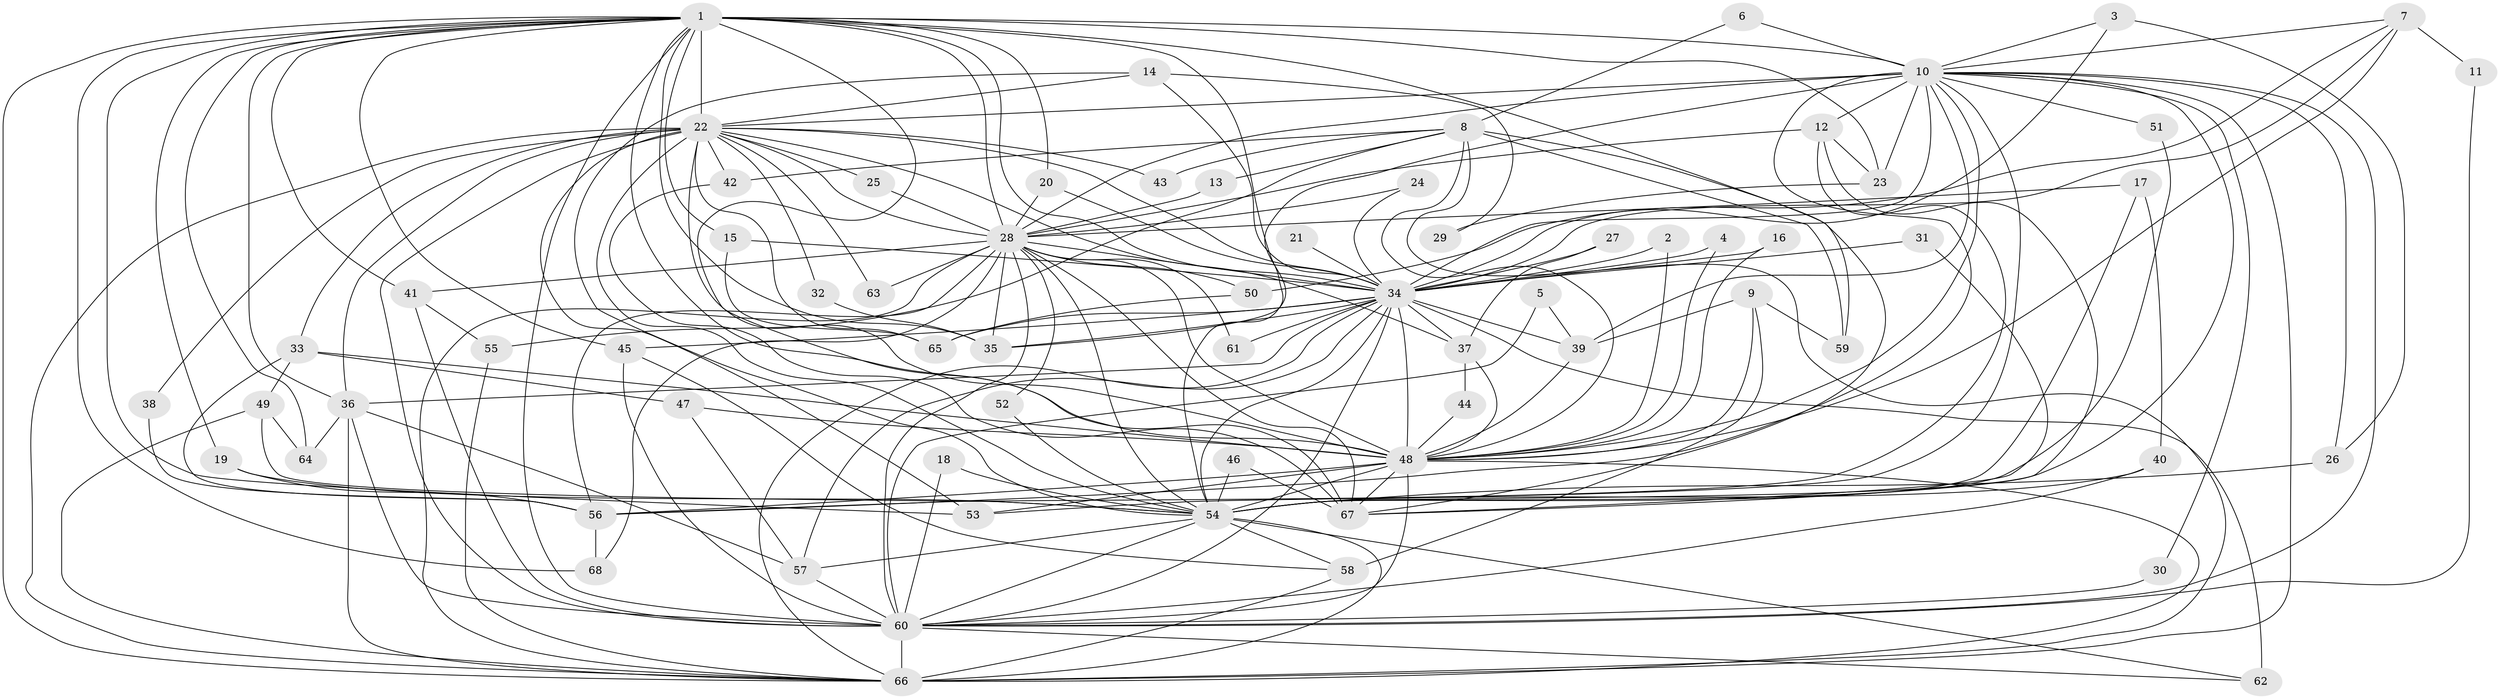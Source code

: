 // original degree distribution, {15: 0.007352941176470588, 28: 0.014705882352941176, 29: 0.007352941176470588, 25: 0.022058823529411766, 17: 0.007352941176470588, 20: 0.007352941176470588, 35: 0.007352941176470588, 6: 0.022058823529411766, 3: 0.22058823529411764, 5: 0.04411764705882353, 4: 0.058823529411764705, 2: 0.5588235294117647, 10: 0.007352941176470588, 8: 0.007352941176470588, 7: 0.007352941176470588}
// Generated by graph-tools (version 1.1) at 2025/01/03/09/25 03:01:24]
// undirected, 68 vertices, 191 edges
graph export_dot {
graph [start="1"]
  node [color=gray90,style=filled];
  1;
  2;
  3;
  4;
  5;
  6;
  7;
  8;
  9;
  10;
  11;
  12;
  13;
  14;
  15;
  16;
  17;
  18;
  19;
  20;
  21;
  22;
  23;
  24;
  25;
  26;
  27;
  28;
  29;
  30;
  31;
  32;
  33;
  34;
  35;
  36;
  37;
  38;
  39;
  40;
  41;
  42;
  43;
  44;
  45;
  46;
  47;
  48;
  49;
  50;
  51;
  52;
  53;
  54;
  55;
  56;
  57;
  58;
  59;
  60;
  61;
  62;
  63;
  64;
  65;
  66;
  67;
  68;
  1 -- 10 [weight=3.0];
  1 -- 15 [weight=1.0];
  1 -- 19 [weight=1.0];
  1 -- 20 [weight=1.0];
  1 -- 22 [weight=3.0];
  1 -- 23 [weight=1.0];
  1 -- 28 [weight=2.0];
  1 -- 34 [weight=2.0];
  1 -- 35 [weight=1.0];
  1 -- 36 [weight=1.0];
  1 -- 41 [weight=1.0];
  1 -- 45 [weight=2.0];
  1 -- 48 [weight=2.0];
  1 -- 53 [weight=1.0];
  1 -- 54 [weight=3.0];
  1 -- 59 [weight=1.0];
  1 -- 60 [weight=2.0];
  1 -- 64 [weight=1.0];
  1 -- 66 [weight=2.0];
  1 -- 67 [weight=1.0];
  1 -- 68 [weight=1.0];
  2 -- 34 [weight=1.0];
  2 -- 48 [weight=1.0];
  3 -- 10 [weight=1.0];
  3 -- 26 [weight=1.0];
  3 -- 34 [weight=1.0];
  4 -- 34 [weight=1.0];
  4 -- 48 [weight=1.0];
  5 -- 39 [weight=1.0];
  5 -- 60 [weight=1.0];
  6 -- 8 [weight=1.0];
  6 -- 10 [weight=1.0];
  7 -- 10 [weight=1.0];
  7 -- 11 [weight=1.0];
  7 -- 34 [weight=1.0];
  7 -- 48 [weight=1.0];
  7 -- 50 [weight=1.0];
  8 -- 13 [weight=1.0];
  8 -- 42 [weight=1.0];
  8 -- 43 [weight=1.0];
  8 -- 48 [weight=1.0];
  8 -- 55 [weight=1.0];
  8 -- 59 [weight=1.0];
  8 -- 66 [weight=2.0];
  8 -- 67 [weight=1.0];
  9 -- 39 [weight=1.0];
  9 -- 48 [weight=1.0];
  9 -- 58 [weight=1.0];
  9 -- 59 [weight=1.0];
  10 -- 12 [weight=1.0];
  10 -- 22 [weight=1.0];
  10 -- 23 [weight=1.0];
  10 -- 26 [weight=1.0];
  10 -- 28 [weight=1.0];
  10 -- 30 [weight=1.0];
  10 -- 34 [weight=2.0];
  10 -- 35 [weight=2.0];
  10 -- 39 [weight=2.0];
  10 -- 48 [weight=1.0];
  10 -- 51 [weight=1.0];
  10 -- 53 [weight=1.0];
  10 -- 54 [weight=1.0];
  10 -- 56 [weight=1.0];
  10 -- 60 [weight=1.0];
  10 -- 66 [weight=1.0];
  11 -- 60 [weight=1.0];
  12 -- 23 [weight=1.0];
  12 -- 28 [weight=1.0];
  12 -- 56 [weight=1.0];
  12 -- 67 [weight=1.0];
  13 -- 28 [weight=1.0];
  14 -- 22 [weight=1.0];
  14 -- 29 [weight=1.0];
  14 -- 34 [weight=1.0];
  14 -- 54 [weight=1.0];
  15 -- 34 [weight=1.0];
  15 -- 65 [weight=1.0];
  16 -- 34 [weight=1.0];
  16 -- 48 [weight=1.0];
  17 -- 28 [weight=1.0];
  17 -- 40 [weight=1.0];
  17 -- 54 [weight=1.0];
  18 -- 54 [weight=1.0];
  18 -- 60 [weight=1.0];
  19 -- 54 [weight=1.0];
  19 -- 56 [weight=1.0];
  20 -- 28 [weight=1.0];
  20 -- 34 [weight=1.0];
  21 -- 34 [weight=1.0];
  22 -- 25 [weight=2.0];
  22 -- 28 [weight=1.0];
  22 -- 32 [weight=1.0];
  22 -- 33 [weight=1.0];
  22 -- 34 [weight=1.0];
  22 -- 36 [weight=1.0];
  22 -- 37 [weight=1.0];
  22 -- 38 [weight=1.0];
  22 -- 42 [weight=1.0];
  22 -- 43 [weight=1.0];
  22 -- 48 [weight=3.0];
  22 -- 53 [weight=2.0];
  22 -- 54 [weight=1.0];
  22 -- 60 [weight=2.0];
  22 -- 63 [weight=1.0];
  22 -- 65 [weight=1.0];
  22 -- 66 [weight=1.0];
  23 -- 29 [weight=1.0];
  24 -- 28 [weight=1.0];
  24 -- 34 [weight=1.0];
  25 -- 28 [weight=1.0];
  26 -- 54 [weight=3.0];
  27 -- 34 [weight=1.0];
  27 -- 37 [weight=1.0];
  28 -- 34 [weight=2.0];
  28 -- 35 [weight=1.0];
  28 -- 41 [weight=2.0];
  28 -- 48 [weight=1.0];
  28 -- 50 [weight=1.0];
  28 -- 52 [weight=1.0];
  28 -- 54 [weight=1.0];
  28 -- 56 [weight=1.0];
  28 -- 60 [weight=2.0];
  28 -- 61 [weight=1.0];
  28 -- 63 [weight=2.0];
  28 -- 66 [weight=1.0];
  28 -- 67 [weight=1.0];
  28 -- 68 [weight=1.0];
  30 -- 60 [weight=2.0];
  31 -- 34 [weight=1.0];
  31 -- 67 [weight=1.0];
  32 -- 35 [weight=1.0];
  33 -- 47 [weight=1.0];
  33 -- 48 [weight=1.0];
  33 -- 49 [weight=1.0];
  33 -- 56 [weight=1.0];
  34 -- 35 [weight=1.0];
  34 -- 36 [weight=1.0];
  34 -- 37 [weight=1.0];
  34 -- 39 [weight=1.0];
  34 -- 45 [weight=1.0];
  34 -- 48 [weight=1.0];
  34 -- 54 [weight=1.0];
  34 -- 57 [weight=1.0];
  34 -- 60 [weight=2.0];
  34 -- 61 [weight=2.0];
  34 -- 62 [weight=1.0];
  34 -- 65 [weight=1.0];
  34 -- 66 [weight=1.0];
  36 -- 57 [weight=1.0];
  36 -- 60 [weight=1.0];
  36 -- 64 [weight=1.0];
  36 -- 66 [weight=1.0];
  37 -- 44 [weight=2.0];
  37 -- 48 [weight=1.0];
  38 -- 56 [weight=1.0];
  39 -- 48 [weight=1.0];
  40 -- 54 [weight=1.0];
  40 -- 60 [weight=1.0];
  41 -- 55 [weight=1.0];
  41 -- 60 [weight=1.0];
  42 -- 67 [weight=1.0];
  44 -- 48 [weight=1.0];
  45 -- 58 [weight=1.0];
  45 -- 60 [weight=1.0];
  46 -- 54 [weight=1.0];
  46 -- 67 [weight=1.0];
  47 -- 48 [weight=1.0];
  47 -- 57 [weight=1.0];
  48 -- 53 [weight=1.0];
  48 -- 54 [weight=1.0];
  48 -- 56 [weight=1.0];
  48 -- 60 [weight=1.0];
  48 -- 66 [weight=1.0];
  48 -- 67 [weight=1.0];
  49 -- 54 [weight=1.0];
  49 -- 64 [weight=1.0];
  49 -- 66 [weight=1.0];
  50 -- 65 [weight=1.0];
  51 -- 54 [weight=1.0];
  52 -- 54 [weight=1.0];
  54 -- 57 [weight=1.0];
  54 -- 58 [weight=1.0];
  54 -- 60 [weight=2.0];
  54 -- 62 [weight=2.0];
  54 -- 66 [weight=2.0];
  55 -- 66 [weight=1.0];
  56 -- 68 [weight=1.0];
  57 -- 60 [weight=1.0];
  58 -- 66 [weight=1.0];
  60 -- 62 [weight=1.0];
  60 -- 66 [weight=2.0];
}
